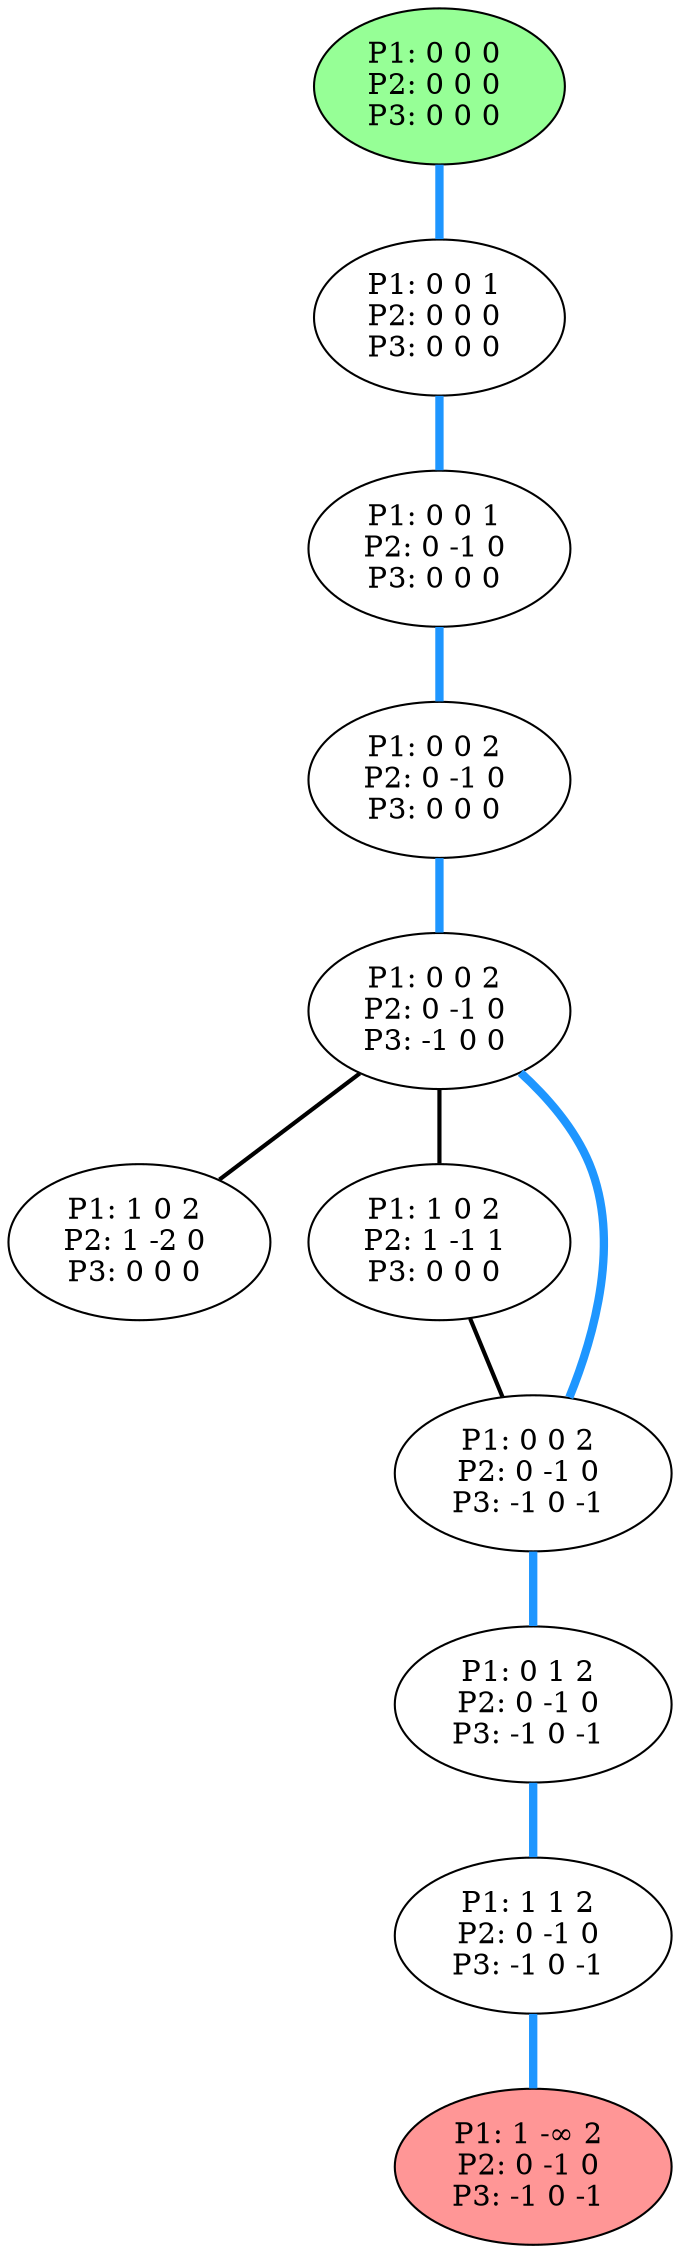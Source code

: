graph G {
color = "black"
0 [label = "P1: 0 0 0 
P2: 0 0 0 
P3: 0 0 0 
",  style="filled", fillcolor = "#96FF96"];
1 [label = "P1: 0 0 1 
P2: 0 0 0 
P3: 0 0 0 
"];
2 [label = "P1: 0 0 1 
P2: 0 -1 0 
P3: 0 0 0 
"];
3 [label = "P1: 0 0 2 
P2: 0 -1 0 
P3: 0 0 0 
"];
4 [label = "P1: 0 0 2 
P2: 0 -1 0 
P3: -1 0 0 
"];
5 [label = "P1: 1 0 2 
P2: 1 -2 0 
P3: 0 0 0 
"];
6 [label = "P1: 1 0 2 
P2: 1 -1 1 
P3: 0 0 0 
"];
7 [label = "P1: 0 0 2 
P2: 0 -1 0 
P3: -1 0 -1 
"];
8 [label = "P1: 0 1 2 
P2: 0 -1 0 
P3: -1 0 -1 
"];
9 [label = "P1: 1 1 2 
P2: 0 -1 0 
P3: -1 0 -1 
"];
99 [label = "P1: 1 -∞ 2 
P2: 0 -1 0 
P3: -1 0 -1 
",  style="filled", fillcolor = "#FF9696"];
edge [style=bold];
0 -- 1 [color="#1E96FF", penwidth=4.0];

1 -- 2 [color="#1E96FF", penwidth=4.0];

2 -- 3 [color="#1E96FF", penwidth=4.0];

3 -- 4 [color="#1E96FF", penwidth=4.0];

4 -- 5 [color=black];
4 -- 6 [color=black];
4 -- 7 [color="#1E96FF", penwidth=4.0];


6 -- 7 [color=black];

7 -- 8 [color="#1E96FF", penwidth=4.0];

8 -- 9 [color="#1E96FF", penwidth=4.0];


9 -- 99 [color="#1E96FF", penwidth=4.0];
}
